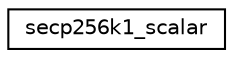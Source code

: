 digraph "Graphical Class Hierarchy"
{
  edge [fontname="Helvetica",fontsize="10",labelfontname="Helvetica",labelfontsize="10"];
  node [fontname="Helvetica",fontsize="10",shape=record];
  rankdir="LR";
  Node0 [label="secp256k1_scalar",height=0.2,width=0.4,color="black", fillcolor="white", style="filled",URL="$df/d44/structsecp256k1__scalar.html",tooltip="A scalar modulo the group order of the secp256k1 curve. "];
}
